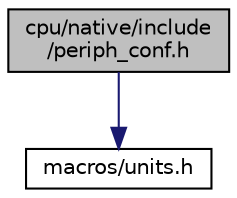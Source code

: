digraph "cpu/native/include/periph_conf.h"
{
 // LATEX_PDF_SIZE
  edge [fontname="Helvetica",fontsize="10",labelfontname="Helvetica",labelfontsize="10"];
  node [fontname="Helvetica",fontsize="10",shape=record];
  Node1 [label="cpu/native/include\l/periph_conf.h",height=0.2,width=0.4,color="black", fillcolor="grey75", style="filled", fontcolor="black",tooltip="Native CPU peripheral configuration."];
  Node1 -> Node2 [color="midnightblue",fontsize="10",style="solid",fontname="Helvetica"];
  Node2 [label="macros/units.h",height=0.2,width=0.4,color="black", fillcolor="white", style="filled",URL="$units_8h.html",tooltip="Unit helper macros."];
}
